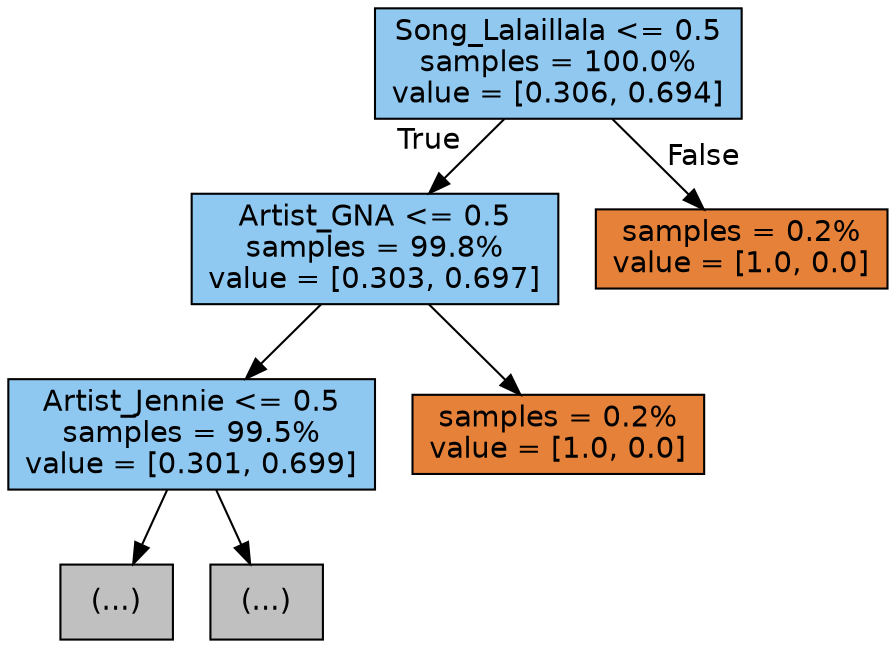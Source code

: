digraph Tree {
node [shape=box, style="filled", color="black", fontname="helvetica"] ;
edge [fontname="helvetica"] ;
0 [label="Song_Lalaillala <= 0.5\nsamples = 100.0%\nvalue = [0.306, 0.694]", fillcolor="#90c8f0"] ;
1 [label="Artist_GNA <= 0.5\nsamples = 99.8%\nvalue = [0.303, 0.697]", fillcolor="#8fc8f0"] ;
0 -> 1 [labeldistance=2.5, labelangle=45, headlabel="True"] ;
2 [label="Artist_Jennie <= 0.5\nsamples = 99.5%\nvalue = [0.301, 0.699]", fillcolor="#8ec7f0"] ;
1 -> 2 ;
3 [label="(...)", fillcolor="#C0C0C0"] ;
2 -> 3 ;
14 [label="(...)", fillcolor="#C0C0C0"] ;
2 -> 14 ;
15 [label="samples = 0.2%\nvalue = [1.0, 0.0]", fillcolor="#e58139"] ;
1 -> 15 ;
16 [label="samples = 0.2%\nvalue = [1.0, 0.0]", fillcolor="#e58139"] ;
0 -> 16 [labeldistance=2.5, labelangle=-45, headlabel="False"] ;
}
